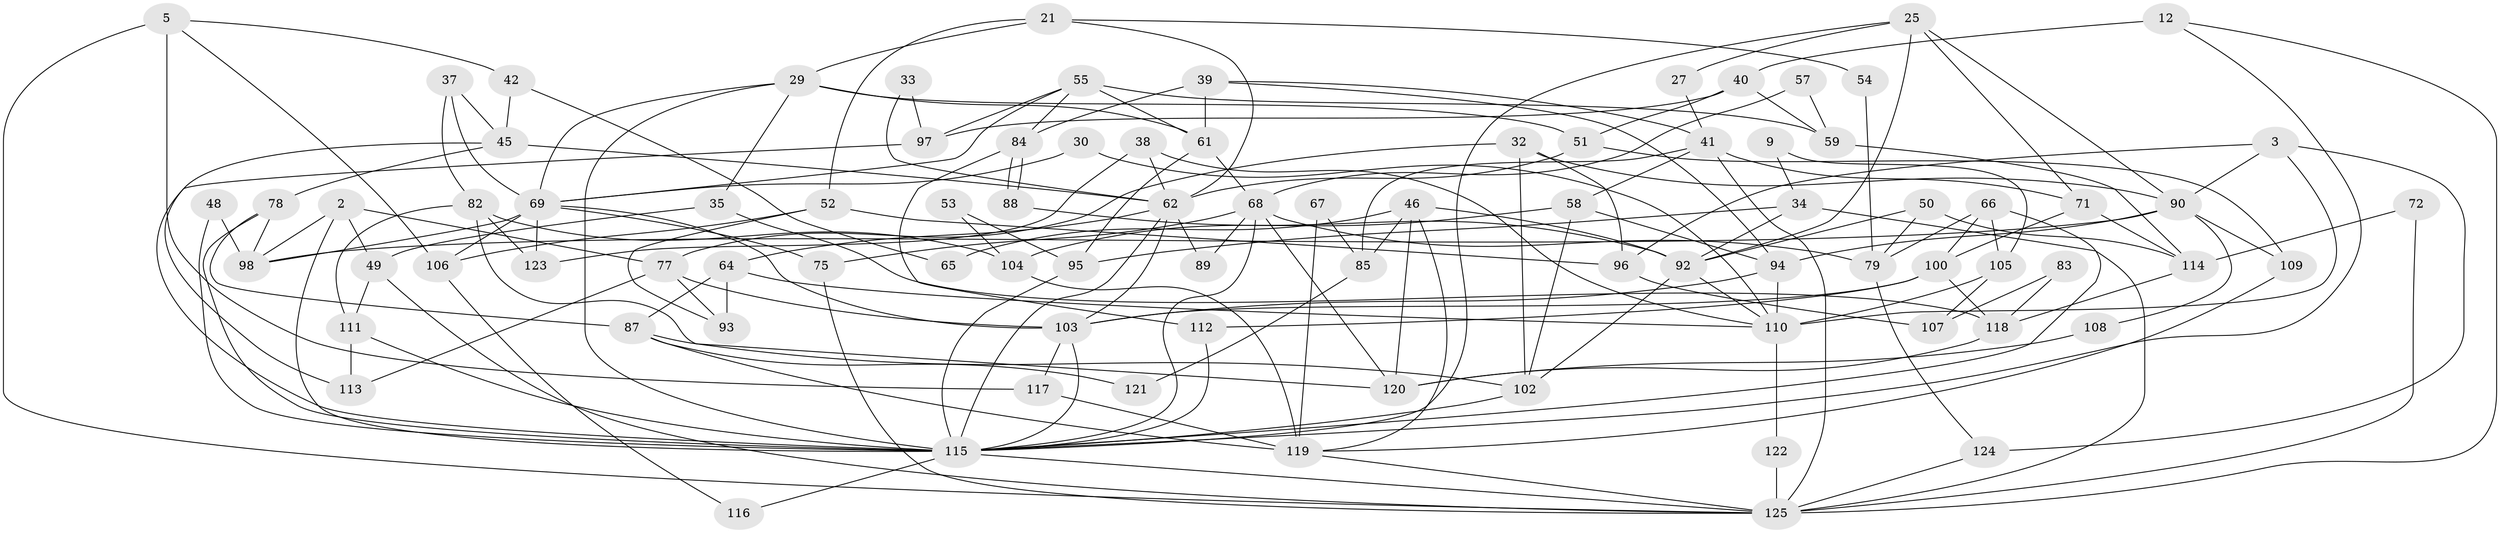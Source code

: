 // original degree distribution, {3: 0.184, 4: 0.28, 6: 0.096, 2: 0.192, 5: 0.192, 7: 0.048, 9: 0.008}
// Generated by graph-tools (version 1.1) at 2025/53/03/04/25 21:53:03]
// undirected, 87 vertices, 184 edges
graph export_dot {
graph [start="1"]
  node [color=gray90,style=filled];
  2;
  3;
  5;
  9;
  12;
  21;
  25;
  27;
  29 [super="+13"];
  30;
  32;
  33;
  34;
  35;
  37;
  38;
  39 [super="+4"];
  40 [super="+7"];
  41;
  42;
  45;
  46;
  48;
  49;
  50;
  51 [super="+11"];
  52;
  53;
  54;
  55 [super="+22"];
  57;
  58 [super="+43"];
  59;
  61;
  62 [super="+14+24"];
  64;
  65;
  66 [super="+19"];
  67;
  68 [super="+26"];
  69 [super="+56"];
  71;
  72;
  75;
  77;
  78 [super="+36"];
  79;
  82 [super="+47"];
  83;
  84;
  85;
  87;
  88;
  89;
  90 [super="+86"];
  92 [super="+74+44"];
  93;
  94 [super="+10"];
  95;
  96;
  97;
  98;
  100;
  102;
  103 [super="+73"];
  104;
  105 [super="+23"];
  106;
  107;
  108;
  109;
  110 [super="+70"];
  111;
  112;
  113 [super="+1"];
  114 [super="+81"];
  115 [super="+18+99"];
  116;
  117 [super="+31"];
  118;
  119 [super="+101"];
  120 [super="+91"];
  121;
  122;
  123;
  124 [super="+80"];
  125 [super="+63"];
  2 -- 77;
  2 -- 49;
  2 -- 98;
  2 -- 115;
  3 -- 96;
  3 -- 90;
  3 -- 124;
  3 -- 110;
  5 -- 117 [weight=2];
  5 -- 125 [weight=2];
  5 -- 42;
  5 -- 106;
  9 -- 34;
  9 -- 105;
  12 -- 125;
  12 -- 40 [weight=2];
  12 -- 115;
  21 -- 52;
  21 -- 54;
  21 -- 62;
  21 -- 29;
  25 -- 71;
  25 -- 27;
  25 -- 115;
  25 -- 90;
  25 -- 92;
  27 -- 41;
  29 -- 61 [weight=2];
  29 -- 51;
  29 -- 35;
  29 -- 115 [weight=2];
  29 -- 69;
  30 -- 69;
  30 -- 110;
  32 -- 102;
  32 -- 77;
  32 -- 96;
  32 -- 90;
  33 -- 97;
  33 -- 62;
  34 -- 95;
  34 -- 92;
  34 -- 125;
  35 -- 49;
  35 -- 118;
  37 -- 82;
  37 -- 45;
  37 -- 69;
  38 -- 110;
  38 -- 62 [weight=2];
  38 -- 123;
  39 -- 61;
  39 -- 41;
  39 -- 84;
  39 -- 94;
  40 -- 59;
  40 -- 97;
  40 -- 51;
  41 -- 71;
  41 -- 125;
  41 -- 58 [weight=2];
  41 -- 85;
  42 -- 45;
  42 -- 65;
  45 -- 62 [weight=2];
  45 -- 78 [weight=2];
  45 -- 113;
  46 -- 65;
  46 -- 85;
  46 -- 92;
  46 -- 119;
  46 -- 120;
  48 -- 98;
  48 -- 115;
  49 -- 111;
  49 -- 125;
  50 -- 79;
  50 -- 114;
  50 -- 92;
  51 -- 109;
  51 -- 62;
  52 -- 93;
  52 -- 96;
  52 -- 106;
  53 -- 95;
  53 -- 104;
  54 -- 79;
  55 -- 97;
  55 -- 59 [weight=2];
  55 -- 61;
  55 -- 84;
  55 -- 69;
  57 -- 59;
  57 -- 68;
  58 -- 104;
  58 -- 102;
  58 -- 94;
  59 -- 114;
  61 -- 95;
  61 -- 68;
  62 -- 64;
  62 -- 115 [weight=2];
  62 -- 103;
  62 -- 89;
  64 -- 110;
  64 -- 87;
  64 -- 93;
  66 -- 100;
  66 -- 105 [weight=2];
  66 -- 79;
  66 -- 115;
  67 -- 119;
  67 -- 85;
  68 -- 75;
  68 -- 120 [weight=2];
  68 -- 79 [weight=2];
  68 -- 89;
  68 -- 115;
  69 -- 103 [weight=2];
  69 -- 106;
  69 -- 75;
  69 -- 123;
  69 -- 98;
  71 -- 114 [weight=2];
  71 -- 100;
  72 -- 114;
  72 -- 125;
  75 -- 125;
  77 -- 93;
  77 -- 113;
  77 -- 103 [weight=2];
  78 -- 98;
  78 -- 115 [weight=2];
  78 -- 87;
  79 -- 124;
  82 -- 123 [weight=2];
  82 -- 111 [weight=2];
  82 -- 104;
  82 -- 120;
  83 -- 107;
  83 -- 118;
  84 -- 88;
  84 -- 88;
  84 -- 112;
  85 -- 121;
  87 -- 102;
  87 -- 119;
  87 -- 121;
  88 -- 92;
  90 -- 94 [weight=2];
  90 -- 98;
  90 -- 108;
  90 -- 109;
  92 -- 102;
  92 -- 110;
  94 -- 110 [weight=2];
  94 -- 103;
  95 -- 115;
  96 -- 107;
  97 -- 115;
  100 -- 112;
  100 -- 118;
  100 -- 103;
  102 -- 115 [weight=3];
  103 -- 115 [weight=2];
  103 -- 117;
  104 -- 119;
  105 -- 107;
  105 -- 110 [weight=2];
  106 -- 116;
  108 -- 120;
  109 -- 119;
  110 -- 122;
  111 -- 115;
  111 -- 113;
  112 -- 115;
  114 -- 118;
  115 -- 125;
  115 -- 116;
  117 -- 119 [weight=2];
  118 -- 120;
  119 -- 125;
  122 -- 125;
  124 -- 125 [weight=2];
}
